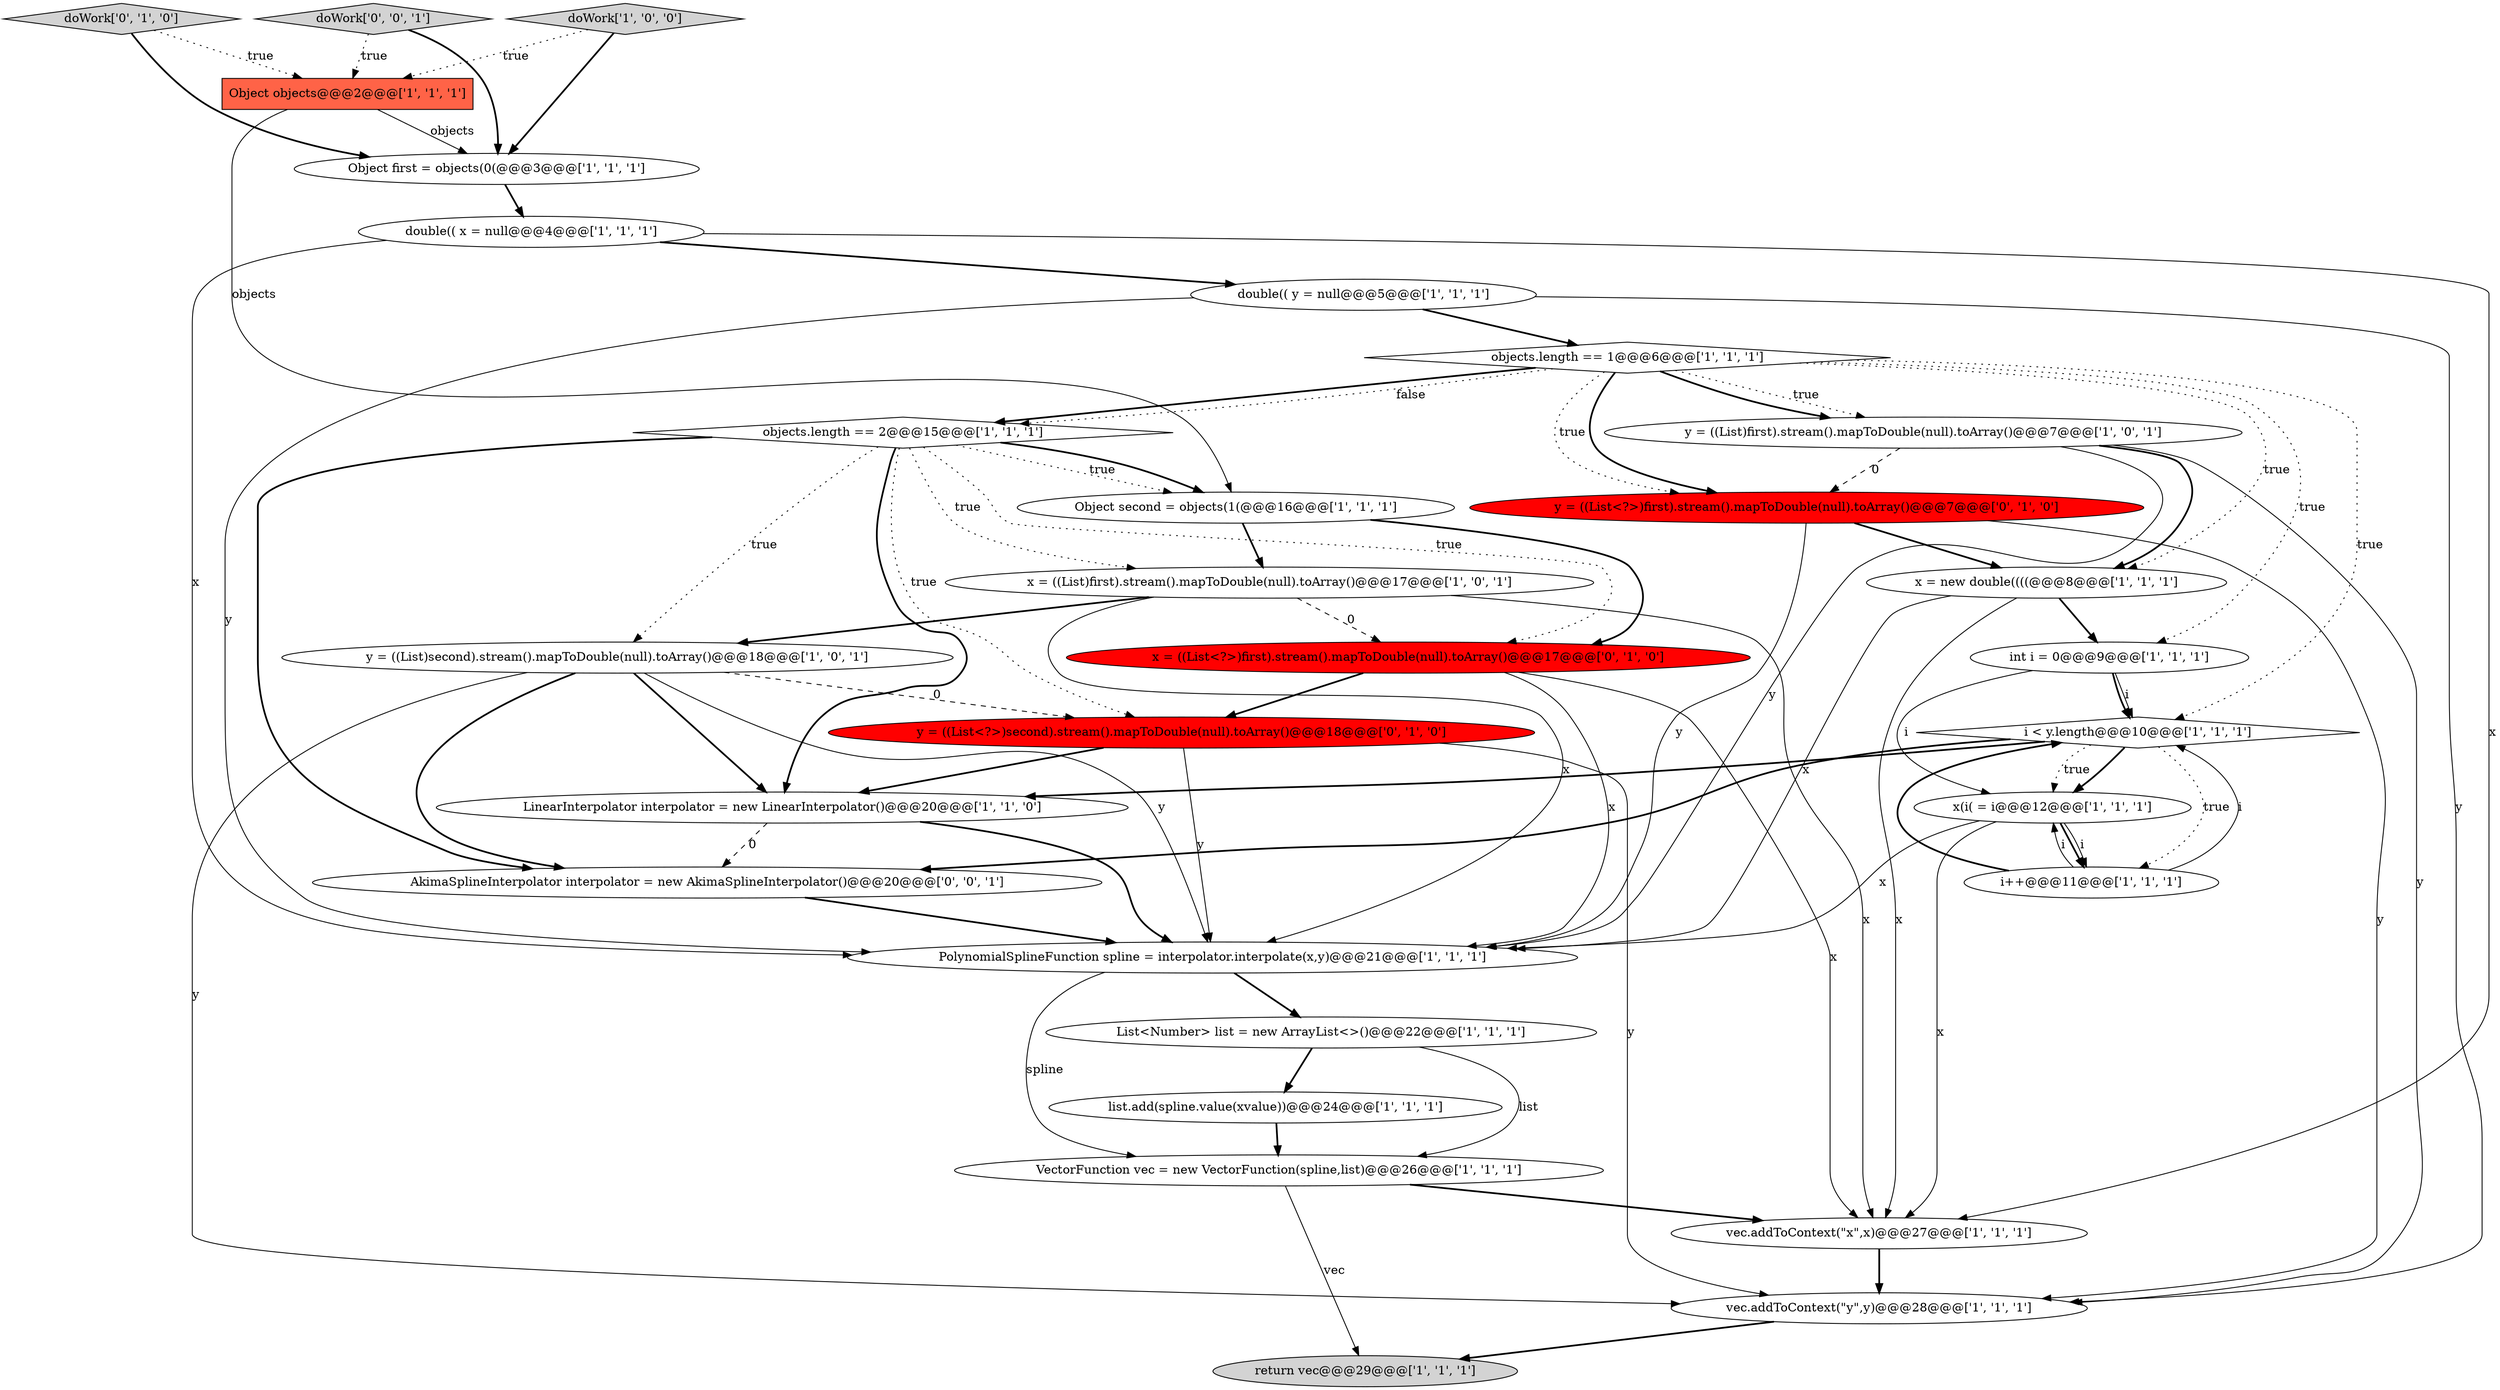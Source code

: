 digraph {
13 [style = filled, label = "double(( x = null@@@4@@@['1', '1', '1']", fillcolor = white, shape = ellipse image = "AAA0AAABBB1BBB"];
15 [style = filled, label = "doWork['1', '0', '0']", fillcolor = lightgray, shape = diamond image = "AAA0AAABBB1BBB"];
26 [style = filled, label = "doWork['0', '1', '0']", fillcolor = lightgray, shape = diamond image = "AAA0AAABBB2BBB"];
17 [style = filled, label = "y = ((List)second).stream().mapToDouble(null).toArray()@@@18@@@['1', '0', '1']", fillcolor = white, shape = ellipse image = "AAA0AAABBB1BBB"];
11 [style = filled, label = "objects.length == 1@@@6@@@['1', '1', '1']", fillcolor = white, shape = diamond image = "AAA0AAABBB1BBB"];
28 [style = filled, label = "AkimaSplineInterpolator interpolator = new AkimaSplineInterpolator()@@@20@@@['0', '0', '1']", fillcolor = white, shape = ellipse image = "AAA0AAABBB3BBB"];
1 [style = filled, label = "return vec@@@29@@@['1', '1', '1']", fillcolor = lightgray, shape = ellipse image = "AAA0AAABBB1BBB"];
9 [style = filled, label = "Object second = objects(1(@@@16@@@['1', '1', '1']", fillcolor = white, shape = ellipse image = "AAA0AAABBB1BBB"];
0 [style = filled, label = "objects.length == 2@@@15@@@['1', '1', '1']", fillcolor = white, shape = diamond image = "AAA0AAABBB1BBB"];
25 [style = filled, label = "y = ((List<?>)first).stream().mapToDouble(null).toArray()@@@7@@@['0', '1', '0']", fillcolor = red, shape = ellipse image = "AAA1AAABBB2BBB"];
3 [style = filled, label = "VectorFunction vec = new VectorFunction(spline,list)@@@26@@@['1', '1', '1']", fillcolor = white, shape = ellipse image = "AAA0AAABBB1BBB"];
4 [style = filled, label = "list.add(spline.value(xvalue))@@@24@@@['1', '1', '1']", fillcolor = white, shape = ellipse image = "AAA0AAABBB1BBB"];
21 [style = filled, label = "i < y.length@@@10@@@['1', '1', '1']", fillcolor = white, shape = diamond image = "AAA0AAABBB1BBB"];
18 [style = filled, label = "vec.addToContext(\"x\",x)@@@27@@@['1', '1', '1']", fillcolor = white, shape = ellipse image = "AAA0AAABBB1BBB"];
2 [style = filled, label = "x(i( = i@@@12@@@['1', '1', '1']", fillcolor = white, shape = ellipse image = "AAA0AAABBB1BBB"];
5 [style = filled, label = "y = ((List)first).stream().mapToDouble(null).toArray()@@@7@@@['1', '0', '1']", fillcolor = white, shape = ellipse image = "AAA0AAABBB1BBB"];
10 [style = filled, label = "LinearInterpolator interpolator = new LinearInterpolator()@@@20@@@['1', '1', '0']", fillcolor = white, shape = ellipse image = "AAA0AAABBB1BBB"];
19 [style = filled, label = "Object first = objects(0(@@@3@@@['1', '1', '1']", fillcolor = white, shape = ellipse image = "AAA0AAABBB1BBB"];
8 [style = filled, label = "List<Number> list = new ArrayList<>()@@@22@@@['1', '1', '1']", fillcolor = white, shape = ellipse image = "AAA0AAABBB1BBB"];
6 [style = filled, label = "vec.addToContext(\"y\",y)@@@28@@@['1', '1', '1']", fillcolor = white, shape = ellipse image = "AAA0AAABBB1BBB"];
20 [style = filled, label = "double(( y = null@@@5@@@['1', '1', '1']", fillcolor = white, shape = ellipse image = "AAA0AAABBB1BBB"];
16 [style = filled, label = "x = new double((((@@@8@@@['1', '1', '1']", fillcolor = white, shape = ellipse image = "AAA0AAABBB1BBB"];
12 [style = filled, label = "PolynomialSplineFunction spline = interpolator.interpolate(x,y)@@@21@@@['1', '1', '1']", fillcolor = white, shape = ellipse image = "AAA0AAABBB1BBB"];
22 [style = filled, label = "int i = 0@@@9@@@['1', '1', '1']", fillcolor = white, shape = ellipse image = "AAA0AAABBB1BBB"];
27 [style = filled, label = "x = ((List<?>)first).stream().mapToDouble(null).toArray()@@@17@@@['0', '1', '0']", fillcolor = red, shape = ellipse image = "AAA1AAABBB2BBB"];
23 [style = filled, label = "i++@@@11@@@['1', '1', '1']", fillcolor = white, shape = ellipse image = "AAA0AAABBB1BBB"];
29 [style = filled, label = "doWork['0', '0', '1']", fillcolor = lightgray, shape = diamond image = "AAA0AAABBB3BBB"];
14 [style = filled, label = "x = ((List)first).stream().mapToDouble(null).toArray()@@@17@@@['1', '0', '1']", fillcolor = white, shape = ellipse image = "AAA0AAABBB1BBB"];
24 [style = filled, label = "y = ((List<?>)second).stream().mapToDouble(null).toArray()@@@18@@@['0', '1', '0']", fillcolor = red, shape = ellipse image = "AAA1AAABBB2BBB"];
7 [style = filled, label = "Object objects@@@2@@@['1', '1', '1']", fillcolor = tomato, shape = box image = "AAA0AAABBB1BBB"];
21->10 [style = bold, label=""];
5->6 [style = solid, label="y"];
17->24 [style = dashed, label="0"];
5->12 [style = solid, label="y"];
10->28 [style = dashed, label="0"];
14->17 [style = bold, label=""];
5->25 [style = dashed, label="0"];
15->7 [style = dotted, label="true"];
21->28 [style = bold, label=""];
21->2 [style = bold, label=""];
3->18 [style = bold, label=""];
2->23 [style = bold, label=""];
16->18 [style = solid, label="x"];
20->12 [style = solid, label="y"];
10->12 [style = bold, label=""];
21->23 [style = dotted, label="true"];
0->24 [style = dotted, label="true"];
27->18 [style = solid, label="x"];
13->18 [style = solid, label="x"];
9->14 [style = bold, label=""];
23->21 [style = solid, label="i"];
8->4 [style = bold, label=""];
24->6 [style = solid, label="y"];
22->21 [style = solid, label="i"];
11->25 [style = bold, label=""];
24->10 [style = bold, label=""];
4->3 [style = bold, label=""];
16->12 [style = solid, label="x"];
17->6 [style = solid, label="y"];
23->2 [style = solid, label="i"];
22->2 [style = solid, label="i"];
11->5 [style = dotted, label="true"];
7->19 [style = solid, label="objects"];
17->12 [style = solid, label="y"];
25->6 [style = solid, label="y"];
14->18 [style = solid, label="x"];
25->12 [style = solid, label="y"];
19->13 [style = bold, label=""];
11->16 [style = dotted, label="true"];
0->14 [style = dotted, label="true"];
13->12 [style = solid, label="x"];
26->7 [style = dotted, label="true"];
17->10 [style = bold, label=""];
29->7 [style = dotted, label="true"];
21->2 [style = dotted, label="true"];
28->12 [style = bold, label=""];
15->19 [style = bold, label=""];
26->19 [style = bold, label=""];
25->16 [style = bold, label=""];
9->27 [style = bold, label=""];
5->16 [style = bold, label=""];
14->12 [style = solid, label="x"];
6->1 [style = bold, label=""];
11->5 [style = bold, label=""];
29->19 [style = bold, label=""];
18->6 [style = bold, label=""];
2->12 [style = solid, label="x"];
12->8 [style = bold, label=""];
27->24 [style = bold, label=""];
0->9 [style = dotted, label="true"];
3->1 [style = solid, label="vec"];
20->11 [style = bold, label=""];
7->9 [style = solid, label="objects"];
0->9 [style = bold, label=""];
2->18 [style = solid, label="x"];
12->3 [style = solid, label="spline"];
2->23 [style = solid, label="i"];
27->12 [style = solid, label="x"];
22->21 [style = bold, label=""];
16->22 [style = bold, label=""];
14->27 [style = dashed, label="0"];
11->22 [style = dotted, label="true"];
24->12 [style = solid, label="y"];
0->10 [style = bold, label=""];
11->0 [style = bold, label=""];
17->28 [style = bold, label=""];
11->25 [style = dotted, label="true"];
23->21 [style = bold, label=""];
11->0 [style = dotted, label="false"];
20->6 [style = solid, label="y"];
0->17 [style = dotted, label="true"];
11->21 [style = dotted, label="true"];
0->27 [style = dotted, label="true"];
8->3 [style = solid, label="list"];
0->28 [style = bold, label=""];
13->20 [style = bold, label=""];
}
